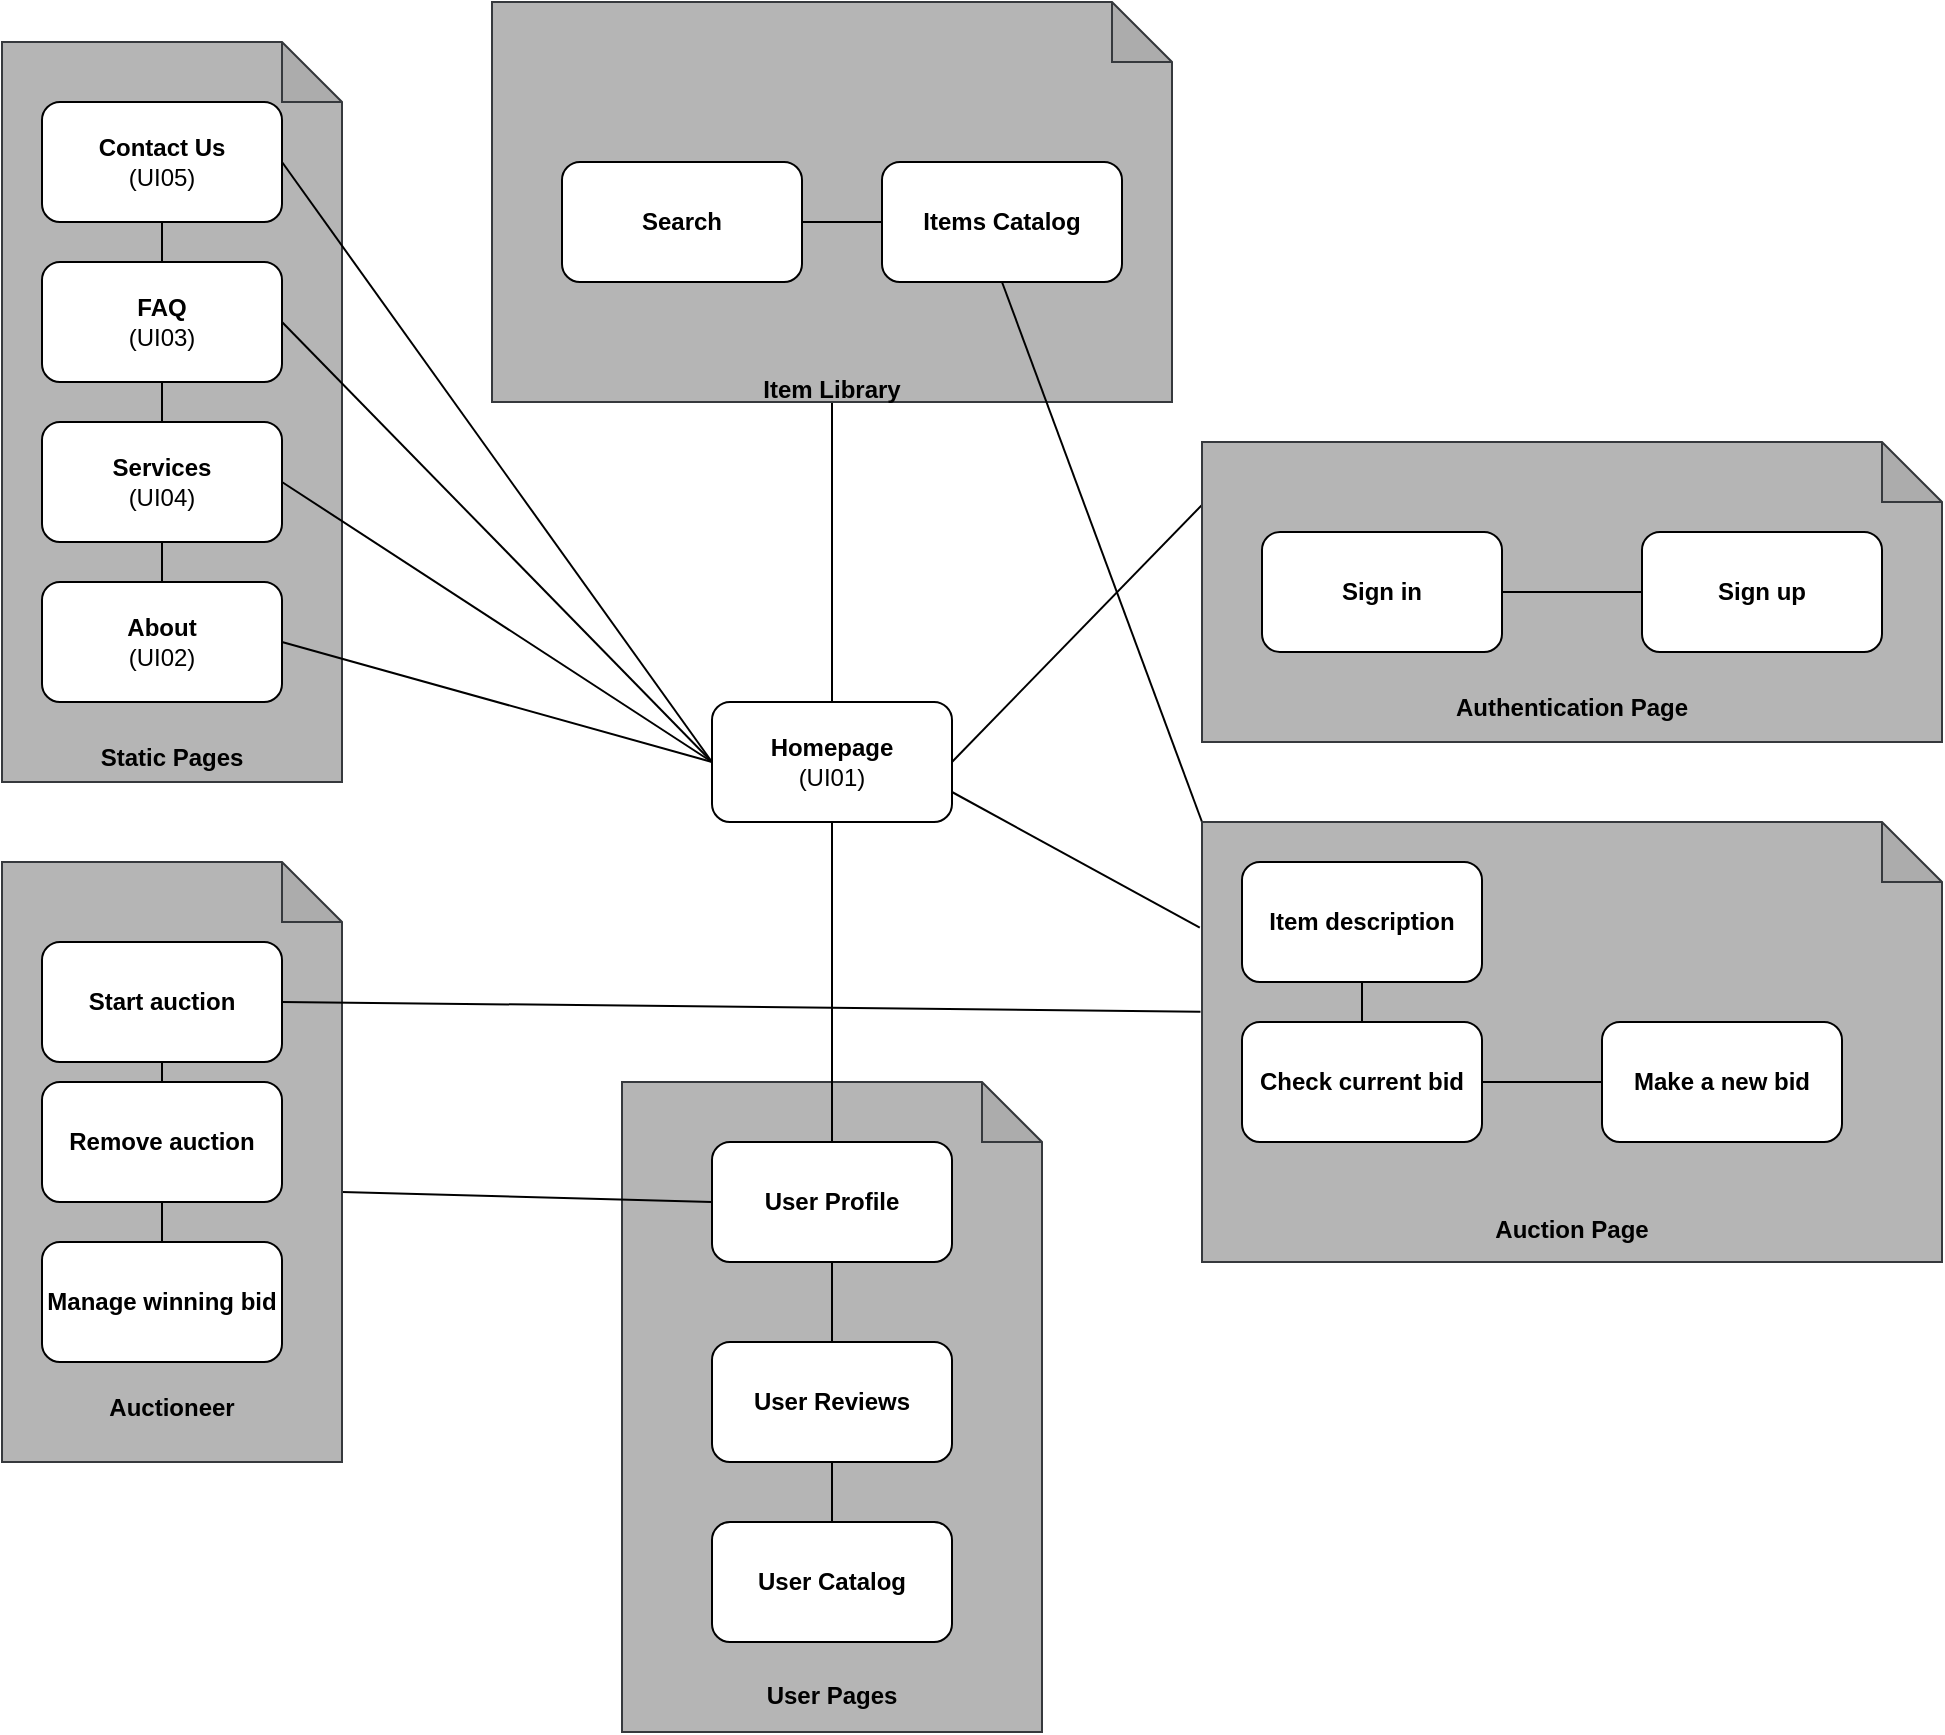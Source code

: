 <mxfile version="20.3.6" type="device"><diagram id="ZRgYnmr9VP9FSN_W7KAl" name="Página-1"><mxGraphModel dx="2074" dy="1220" grid="1" gridSize="10" guides="1" tooltips="1" connect="1" arrows="1" fold="1" page="1" pageScale="1" pageWidth="827" pageHeight="1169" background="#FFFFFF" math="0" shadow="0"><root><mxCell id="0"/><mxCell id="1" parent="0"/><mxCell id="q7mGXL15piYgE9hEnuAH-2" value="&lt;b&gt;&lt;br&gt;&lt;br&gt;&lt;br&gt;&lt;br&gt;&lt;br&gt;&lt;br&gt;&lt;br&gt;&lt;br&gt;&lt;br&gt;&lt;br&gt;&lt;br&gt;&lt;br&gt;&lt;br&gt;&lt;br&gt;&lt;br&gt;&lt;br&gt;&lt;br&gt;&lt;br&gt;&lt;br&gt;&lt;br&gt;&lt;br&gt;&lt;br&gt;&lt;br&gt;&lt;br&gt;Static Pages&lt;/b&gt;" style="shape=note;whiteSpace=wrap;html=1;backgroundOutline=1;darkOpacity=0.05;fillColor=#B5B5B5;strokeColor=#36393d;" parent="1" vertex="1"><mxGeometry x="280" y="120" width="170" height="370" as="geometry"/></mxCell><mxCell id="9r69NIFfwAgnA1kQK8Wc-1" style="edgeStyle=orthogonalEdgeStyle;rounded=0;orthogonalLoop=1;jettySize=auto;html=1;exitX=0.5;exitY=1;exitDx=0;exitDy=0;entryX=0.5;entryY=0;entryDx=0;entryDy=0;strokeColor=none;" edge="1" parent="1" source="q7mGXL15piYgE9hEnuAH-3" target="q7mGXL15piYgE9hEnuAH-4"><mxGeometry relative="1" as="geometry"/></mxCell><mxCell id="9r69NIFfwAgnA1kQK8Wc-2" style="edgeStyle=orthogonalEdgeStyle;rounded=0;orthogonalLoop=1;jettySize=auto;html=1;exitX=0.5;exitY=1;exitDx=0;exitDy=0;startArrow=none;startFill=0;endArrow=none;endFill=0;" edge="1" parent="1" source="q7mGXL15piYgE9hEnuAH-3"><mxGeometry relative="1" as="geometry"><mxPoint x="360" y="230" as="targetPoint"/></mxGeometry></mxCell><mxCell id="q7mGXL15piYgE9hEnuAH-3" value="&lt;b&gt;Contact Us&lt;/b&gt;&lt;br&gt;(UI05)" style="rounded=1;whiteSpace=wrap;html=1;fillColor=#FFFFFF;" parent="1" vertex="1"><mxGeometry x="300" y="150" width="120" height="60" as="geometry"/></mxCell><mxCell id="9r69NIFfwAgnA1kQK8Wc-9" style="edgeStyle=orthogonalEdgeStyle;rounded=0;orthogonalLoop=1;jettySize=auto;html=1;exitX=0.5;exitY=1;exitDx=0;exitDy=0;entryX=0.5;entryY=0;entryDx=0;entryDy=0;startArrow=none;startFill=0;endArrow=none;endFill=0;" edge="1" parent="1" source="q7mGXL15piYgE9hEnuAH-4" target="q7mGXL15piYgE9hEnuAH-5"><mxGeometry relative="1" as="geometry"/></mxCell><mxCell id="q7mGXL15piYgE9hEnuAH-4" value="&lt;b&gt;FAQ&lt;/b&gt;&lt;br&gt;(UI03)&lt;b&gt;&lt;br&gt;&lt;/b&gt;" style="rounded=1;whiteSpace=wrap;html=1;fillColor=#FFFFFF;" parent="1" vertex="1"><mxGeometry x="300" y="230" width="120" height="60" as="geometry"/></mxCell><mxCell id="9r69NIFfwAgnA1kQK8Wc-10" style="edgeStyle=orthogonalEdgeStyle;rounded=0;orthogonalLoop=1;jettySize=auto;html=1;exitX=0.5;exitY=1;exitDx=0;exitDy=0;entryX=0.5;entryY=0;entryDx=0;entryDy=0;startArrow=none;startFill=0;endArrow=none;endFill=0;" edge="1" parent="1" source="q7mGXL15piYgE9hEnuAH-5" target="q7mGXL15piYgE9hEnuAH-8"><mxGeometry relative="1" as="geometry"/></mxCell><mxCell id="q7mGXL15piYgE9hEnuAH-5" value="&lt;b&gt;Services&lt;/b&gt;&lt;br&gt;(UI04)" style="rounded=1;whiteSpace=wrap;html=1;fillColor=#FFFFFF;" parent="1" vertex="1"><mxGeometry x="300" y="310" width="120" height="60" as="geometry"/></mxCell><mxCell id="9r69NIFfwAgnA1kQK8Wc-29" style="edgeStyle=none;shape=connector;rounded=1;orthogonalLoop=1;jettySize=auto;html=1;exitX=1;exitY=0.5;exitDx=0;exitDy=0;entryX=0.003;entryY=0.202;entryDx=0;entryDy=0;entryPerimeter=0;labelBackgroundColor=default;strokeColor=default;fontFamily=Helvetica;fontSize=11;fontColor=default;endArrow=none;" edge="1" parent="1" source="q7mGXL15piYgE9hEnuAH-9" target="prJ1Wm2XujBDD7hGqYXC-29"><mxGeometry relative="1" as="geometry"/></mxCell><mxCell id="9r69NIFfwAgnA1kQK8Wc-33" style="edgeStyle=none;shape=connector;rounded=1;orthogonalLoop=1;jettySize=auto;html=1;exitX=1;exitY=0.75;exitDx=0;exitDy=0;entryX=-0.003;entryY=0.24;entryDx=0;entryDy=0;entryPerimeter=0;labelBackgroundColor=default;strokeColor=default;fontFamily=Helvetica;fontSize=11;fontColor=default;endArrow=none;" edge="1" parent="1" source="q7mGXL15piYgE9hEnuAH-9" target="prJ1Wm2XujBDD7hGqYXC-23"><mxGeometry relative="1" as="geometry"/></mxCell><mxCell id="9r69NIFfwAgnA1kQK8Wc-38" style="edgeStyle=none;shape=connector;rounded=1;orthogonalLoop=1;jettySize=auto;html=1;exitX=0;exitY=0.5;exitDx=0;exitDy=0;entryX=1;entryY=0.5;entryDx=0;entryDy=0;labelBackgroundColor=default;strokeColor=default;fontFamily=Helvetica;fontSize=11;fontColor=default;endArrow=none;" edge="1" parent="1" source="q7mGXL15piYgE9hEnuAH-9" target="q7mGXL15piYgE9hEnuAH-3"><mxGeometry relative="1" as="geometry"/></mxCell><mxCell id="9r69NIFfwAgnA1kQK8Wc-39" style="edgeStyle=none;shape=connector;rounded=1;orthogonalLoop=1;jettySize=auto;html=1;exitX=0;exitY=0.5;exitDx=0;exitDy=0;entryX=1;entryY=0.5;entryDx=0;entryDy=0;labelBackgroundColor=default;strokeColor=default;fontFamily=Helvetica;fontSize=11;fontColor=default;endArrow=none;" edge="1" parent="1" source="q7mGXL15piYgE9hEnuAH-9" target="q7mGXL15piYgE9hEnuAH-4"><mxGeometry relative="1" as="geometry"/></mxCell><mxCell id="9r69NIFfwAgnA1kQK8Wc-40" style="edgeStyle=none;shape=connector;rounded=1;orthogonalLoop=1;jettySize=auto;html=1;exitX=0;exitY=0.5;exitDx=0;exitDy=0;entryX=1;entryY=0.5;entryDx=0;entryDy=0;labelBackgroundColor=default;strokeColor=default;fontFamily=Helvetica;fontSize=11;fontColor=default;endArrow=none;" edge="1" parent="1" source="q7mGXL15piYgE9hEnuAH-9" target="q7mGXL15piYgE9hEnuAH-5"><mxGeometry relative="1" as="geometry"/></mxCell><mxCell id="9r69NIFfwAgnA1kQK8Wc-41" style="edgeStyle=none;shape=connector;rounded=1;orthogonalLoop=1;jettySize=auto;html=1;exitX=0;exitY=0.5;exitDx=0;exitDy=0;entryX=1;entryY=0.5;entryDx=0;entryDy=0;labelBackgroundColor=default;strokeColor=default;fontFamily=Helvetica;fontSize=11;fontColor=default;endArrow=none;" edge="1" parent="1" source="q7mGXL15piYgE9hEnuAH-9" target="q7mGXL15piYgE9hEnuAH-8"><mxGeometry relative="1" as="geometry"/></mxCell><mxCell id="q7mGXL15piYgE9hEnuAH-9" value="&lt;b&gt;Homepage&lt;/b&gt;&lt;br&gt;(UI01)" style="rounded=1;whiteSpace=wrap;html=1;fillColor=#FFFFFF;" parent="1" vertex="1"><mxGeometry x="635" y="450" width="120" height="60" as="geometry"/></mxCell><mxCell id="q7mGXL15piYgE9hEnuAH-10" value="&lt;b&gt;&lt;br&gt;&lt;br&gt;&lt;br&gt;&lt;br&gt;&lt;br&gt;&lt;br&gt;&lt;br&gt;&lt;br&gt;&lt;br&gt;&lt;br&gt;&lt;br&gt;&lt;br&gt;&lt;br&gt;&lt;br&gt;&lt;br&gt;&lt;br&gt;&lt;br&gt;&lt;br&gt;&lt;br&gt;&lt;br&gt;User Pages&lt;br&gt;&lt;/b&gt;" style="shape=note;whiteSpace=wrap;html=1;backgroundOutline=1;darkOpacity=0.05;fillColor=#B5B5B5;strokeColor=#36393d;" parent="1" vertex="1"><mxGeometry x="590" y="640" width="210" height="325" as="geometry"/></mxCell><mxCell id="9r69NIFfwAgnA1kQK8Wc-25" style="edgeStyle=none;shape=connector;rounded=1;orthogonalLoop=1;jettySize=auto;html=1;exitX=0.5;exitY=1;exitDx=0;exitDy=0;exitPerimeter=0;entryX=0.5;entryY=0;entryDx=0;entryDy=0;labelBackgroundColor=default;strokeColor=default;fontFamily=Helvetica;fontSize=11;fontColor=default;endArrow=none;" edge="1" parent="1" source="q7mGXL15piYgE9hEnuAH-56" target="q7mGXL15piYgE9hEnuAH-9"><mxGeometry relative="1" as="geometry"/></mxCell><mxCell id="q7mGXL15piYgE9hEnuAH-56" value="&lt;b&gt;&lt;br&gt;&lt;br&gt;&lt;br&gt;&lt;br&gt;&lt;br&gt;&lt;br&gt;&lt;br&gt;&lt;br&gt;&lt;br&gt;&lt;br&gt;&lt;br&gt;&lt;br&gt;&lt;br&gt;Item Library&lt;br&gt;&lt;/b&gt;" style="shape=note;whiteSpace=wrap;html=1;backgroundOutline=1;darkOpacity=0.05;fillColor=#B5B5B5;strokeColor=#36393d;" parent="1" vertex="1"><mxGeometry x="525" y="100" width="340" height="200" as="geometry"/></mxCell><mxCell id="9r69NIFfwAgnA1kQK8Wc-46" style="edgeStyle=none;shape=connector;rounded=1;orthogonalLoop=1;jettySize=auto;html=1;exitX=0.5;exitY=1;exitDx=0;exitDy=0;entryX=0;entryY=0;entryDx=0;entryDy=0;entryPerimeter=0;labelBackgroundColor=default;strokeColor=default;fontFamily=Helvetica;fontSize=11;fontColor=default;endArrow=none;" edge="1" parent="1" source="q7mGXL15piYgE9hEnuAH-57" target="prJ1Wm2XujBDD7hGqYXC-23"><mxGeometry relative="1" as="geometry"/></mxCell><mxCell id="q7mGXL15piYgE9hEnuAH-57" value="&lt;b&gt;Items Catalog&lt;/b&gt;" style="rounded=1;whiteSpace=wrap;html=1;fillColor=#FFFFFF;" parent="1" vertex="1"><mxGeometry x="720" y="180" width="120" height="60" as="geometry"/></mxCell><mxCell id="9r69NIFfwAgnA1kQK8Wc-11" style="edgeStyle=orthogonalEdgeStyle;rounded=0;orthogonalLoop=1;jettySize=auto;html=1;exitX=1;exitY=0.5;exitDx=0;exitDy=0;entryX=0;entryY=0.5;entryDx=0;entryDy=0;startArrow=none;startFill=0;endArrow=none;endFill=0;" edge="1" parent="1" source="q7mGXL15piYgE9hEnuAH-59" target="q7mGXL15piYgE9hEnuAH-57"><mxGeometry relative="1" as="geometry"/></mxCell><mxCell id="q7mGXL15piYgE9hEnuAH-59" value="&lt;b&gt;Search&lt;/b&gt;" style="rounded=1;whiteSpace=wrap;html=1;fillColor=#FFFFFF;" parent="1" vertex="1"><mxGeometry x="560" y="180" width="120" height="60" as="geometry"/></mxCell><mxCell id="q7mGXL15piYgE9hEnuAH-61" value="&lt;b&gt;User Profile&lt;/b&gt;" style="rounded=1;whiteSpace=wrap;html=1;fillColor=#FFFFFF;" parent="1" vertex="1"><mxGeometry x="635" y="670" width="120" height="60" as="geometry"/></mxCell><mxCell id="q7mGXL15piYgE9hEnuAH-62" value="&lt;b&gt;User Reviews&lt;/b&gt;" style="rounded=1;whiteSpace=wrap;html=1;fillColor=#FFFFFF;" parent="1" vertex="1"><mxGeometry x="635" y="770" width="120" height="60" as="geometry"/></mxCell><mxCell id="q7mGXL15piYgE9hEnuAH-63" value="&lt;b&gt;User Catalog&lt;/b&gt;" style="rounded=1;whiteSpace=wrap;html=1;fillColor=#FFFFFF;" parent="1" vertex="1"><mxGeometry x="635" y="860" width="120" height="60" as="geometry"/></mxCell><mxCell id="q7mGXL15piYgE9hEnuAH-75" value="" style="endArrow=none;html=1;rounded=1;strokeColor=default;exitX=0.5;exitY=0;exitDx=0;exitDy=0;entryX=0.5;entryY=1;entryDx=0;entryDy=0;" parent="1" source="q7mGXL15piYgE9hEnuAH-62" target="q7mGXL15piYgE9hEnuAH-61" edge="1"><mxGeometry width="50" height="50" relative="1" as="geometry"><mxPoint x="455" y="450" as="sourcePoint"/><mxPoint x="390" y="310" as="targetPoint"/></mxGeometry></mxCell><mxCell id="q7mGXL15piYgE9hEnuAH-76" value="" style="endArrow=none;html=1;rounded=1;strokeColor=default;exitX=0.5;exitY=0;exitDx=0;exitDy=0;entryX=0.5;entryY=1;entryDx=0;entryDy=0;" parent="1" source="q7mGXL15piYgE9hEnuAH-63" target="q7mGXL15piYgE9hEnuAH-62" edge="1"><mxGeometry width="50" height="50" relative="1" as="geometry"><mxPoint x="455" y="547.5" as="sourcePoint"/><mxPoint x="455" y="510" as="targetPoint"/></mxGeometry></mxCell><mxCell id="9r69NIFfwAgnA1kQK8Wc-45" style="edgeStyle=none;shape=connector;rounded=1;orthogonalLoop=1;jettySize=auto;html=1;exitX=0;exitY=0;exitDx=170;exitDy=165;exitPerimeter=0;entryX=0;entryY=0.5;entryDx=0;entryDy=0;labelBackgroundColor=default;strokeColor=default;fontFamily=Helvetica;fontSize=11;fontColor=default;endArrow=none;" edge="1" parent="1" source="prJ1Wm2XujBDD7hGqYXC-7" target="q7mGXL15piYgE9hEnuAH-61"><mxGeometry relative="1" as="geometry"/></mxCell><mxCell id="prJ1Wm2XujBDD7hGqYXC-7" value="&lt;b&gt;&lt;br&gt;&lt;br&gt;&lt;br&gt;&lt;br&gt;&lt;br&gt;&lt;br&gt;&lt;br&gt;&lt;br&gt;&lt;br&gt;&lt;br&gt;&lt;br&gt;&lt;br&gt;&lt;br&gt;&lt;br&gt;&lt;br&gt;&lt;br&gt;&lt;br&gt;Auctioneer&lt;br&gt;&lt;/b&gt;" style="shape=note;whiteSpace=wrap;html=1;backgroundOutline=1;darkOpacity=0.05;fillColor=#B5B5B5;strokeColor=#36393d;" parent="1" vertex="1"><mxGeometry x="280" y="530" width="170" height="300" as="geometry"/></mxCell><mxCell id="9r69NIFfwAgnA1kQK8Wc-44" style="edgeStyle=none;shape=connector;rounded=1;orthogonalLoop=1;jettySize=auto;html=1;exitX=1;exitY=0.5;exitDx=0;exitDy=0;entryX=-0.002;entryY=0.431;entryDx=0;entryDy=0;entryPerimeter=0;labelBackgroundColor=default;strokeColor=default;fontFamily=Helvetica;fontSize=11;fontColor=default;endArrow=none;" edge="1" parent="1" source="prJ1Wm2XujBDD7hGqYXC-8" target="prJ1Wm2XujBDD7hGqYXC-23"><mxGeometry relative="1" as="geometry"/></mxCell><mxCell id="prJ1Wm2XujBDD7hGqYXC-8" value="&lt;b&gt;Start auction&lt;/b&gt;" style="rounded=1;whiteSpace=wrap;html=1;fillColor=#FFFFFF;" parent="1" vertex="1"><mxGeometry x="300" y="570" width="120" height="60" as="geometry"/></mxCell><mxCell id="prJ1Wm2XujBDD7hGqYXC-9" value="&lt;b&gt;Remove auction&lt;/b&gt;" style="rounded=1;whiteSpace=wrap;html=1;fillColor=#FFFFFF;" parent="1" vertex="1"><mxGeometry x="300" y="640" width="120" height="60" as="geometry"/></mxCell><mxCell id="prJ1Wm2XujBDD7hGqYXC-10" value="&lt;b&gt;Manage winning bid&lt;/b&gt;" style="rounded=1;whiteSpace=wrap;html=1;fillColor=#FFFFFF;" parent="1" vertex="1"><mxGeometry x="300" y="720" width="120" height="60" as="geometry"/></mxCell><mxCell id="prJ1Wm2XujBDD7hGqYXC-13" value="" style="endArrow=none;html=1;rounded=1;strokeColor=default;exitX=0.5;exitY=1;exitDx=0;exitDy=0;entryX=0.5;entryY=0;entryDx=0;entryDy=0;" parent="1" source="prJ1Wm2XujBDD7hGqYXC-8" target="prJ1Wm2XujBDD7hGqYXC-9" edge="1"><mxGeometry width="50" height="50" relative="1" as="geometry"><mxPoint x="200" y="560" as="sourcePoint"/><mxPoint x="350" y="577.5" as="targetPoint"/></mxGeometry></mxCell><mxCell id="prJ1Wm2XujBDD7hGqYXC-14" value="" style="endArrow=none;html=1;rounded=1;strokeColor=default;exitX=0.5;exitY=1;exitDx=0;exitDy=0;entryX=0.5;entryY=0;entryDx=0;entryDy=0;" parent="1" source="prJ1Wm2XujBDD7hGqYXC-9" target="prJ1Wm2XujBDD7hGqYXC-10" edge="1"><mxGeometry width="50" height="50" relative="1" as="geometry"><mxPoint x="210" y="570" as="sourcePoint"/><mxPoint x="360" y="587.5" as="targetPoint"/></mxGeometry></mxCell><mxCell id="prJ1Wm2XujBDD7hGqYXC-23" value="&lt;b&gt;&lt;br&gt;&lt;br&gt;&lt;br&gt;&lt;br&gt;&lt;br&gt;&lt;br&gt;&lt;br&gt;&lt;br&gt;&lt;br&gt;&lt;br&gt;&lt;br&gt;&lt;br&gt;&lt;br&gt;Auction Page&lt;br&gt;&lt;/b&gt;" style="shape=note;whiteSpace=wrap;html=1;backgroundOutline=1;darkOpacity=0.05;fillColor=#B5B5B5;strokeColor=#36393d;" parent="1" vertex="1"><mxGeometry x="880" y="510" width="370" height="220" as="geometry"/></mxCell><mxCell id="prJ1Wm2XujBDD7hGqYXC-24" value="&lt;b&gt;Check current bid&lt;/b&gt;" style="rounded=1;whiteSpace=wrap;html=1;fillColor=#FFFFFF;" parent="1" vertex="1"><mxGeometry x="900" y="610" width="120" height="60" as="geometry"/></mxCell><mxCell id="prJ1Wm2XujBDD7hGqYXC-25" value="&lt;b&gt;Make a new bid&lt;/b&gt;" style="rounded=1;whiteSpace=wrap;html=1;fillColor=#FFFFFF;" parent="1" vertex="1"><mxGeometry x="1080" y="610" width="120" height="60" as="geometry"/></mxCell><mxCell id="prJ1Wm2XujBDD7hGqYXC-26" value="" style="endArrow=none;html=1;rounded=1;strokeColor=default;exitX=1;exitY=0.5;exitDx=0;exitDy=0;entryX=0;entryY=0.5;entryDx=0;entryDy=0;" parent="1" source="prJ1Wm2XujBDD7hGqYXC-24" target="prJ1Wm2XujBDD7hGqYXC-25" edge="1"><mxGeometry width="50" height="50" relative="1" as="geometry"><mxPoint x="525" y="877.5" as="sourcePoint"/><mxPoint x="655" y="747.5" as="targetPoint"/></mxGeometry></mxCell><mxCell id="prJ1Wm2XujBDD7hGqYXC-27" value="&lt;b&gt;Item description&lt;/b&gt;" style="rounded=1;whiteSpace=wrap;html=1;fillColor=#FFFFFF;" parent="1" vertex="1"><mxGeometry x="900" y="530" width="120" height="60" as="geometry"/></mxCell><mxCell id="prJ1Wm2XujBDD7hGqYXC-28" value="" style="endArrow=none;html=1;rounded=1;strokeColor=default;exitX=0.5;exitY=0;exitDx=0;exitDy=0;entryX=0.5;entryY=1;entryDx=0;entryDy=0;" parent="1" source="prJ1Wm2XujBDD7hGqYXC-24" target="prJ1Wm2XujBDD7hGqYXC-27" edge="1"><mxGeometry width="50" height="50" relative="1" as="geometry"><mxPoint x="490" y="1077.5" as="sourcePoint"/><mxPoint x="655" y="697.5" as="targetPoint"/></mxGeometry></mxCell><mxCell id="prJ1Wm2XujBDD7hGqYXC-29" value="&lt;b&gt;&lt;br&gt;&lt;br&gt;&lt;br&gt;&lt;br&gt;&lt;br&gt;&lt;br&gt;&lt;br&gt;&lt;br&gt;Authentication Page&lt;br&gt;&lt;/b&gt;" style="shape=note;whiteSpace=wrap;html=1;backgroundOutline=1;darkOpacity=0.05;fillColor=#B5B5B5;strokeColor=#36393d;" parent="1" vertex="1"><mxGeometry x="880" y="320" width="370" height="150" as="geometry"/></mxCell><mxCell id="prJ1Wm2XujBDD7hGqYXC-30" value="&lt;b&gt;Sign in&lt;/b&gt;" style="rounded=1;whiteSpace=wrap;html=1;fillColor=#FFFFFF;" parent="1" vertex="1"><mxGeometry x="910" y="365" width="120" height="60" as="geometry"/></mxCell><mxCell id="prJ1Wm2XujBDD7hGqYXC-31" value="&lt;b&gt;Sign up&lt;/b&gt;" style="rounded=1;whiteSpace=wrap;html=1;fillColor=#FFFFFF;" parent="1" vertex="1"><mxGeometry x="1100" y="365" width="120" height="60" as="geometry"/></mxCell><mxCell id="prJ1Wm2XujBDD7hGqYXC-32" value="" style="endArrow=none;html=1;rounded=1;strokeColor=default;exitX=0;exitY=0.5;exitDx=0;exitDy=0;entryX=1;entryY=0.5;entryDx=0;entryDy=0;" parent="1" source="prJ1Wm2XujBDD7hGqYXC-31" target="prJ1Wm2XujBDD7hGqYXC-30" edge="1"><mxGeometry width="50" height="50" relative="1" as="geometry"><mxPoint x="1000" y="500" as="sourcePoint"/><mxPoint x="700" y="70" as="targetPoint"/></mxGeometry></mxCell><mxCell id="q7mGXL15piYgE9hEnuAH-8" value="&lt;b&gt;About&lt;/b&gt;&lt;br&gt;(UI02)" style="rounded=1;whiteSpace=wrap;html=1;fillColor=#FFFFFF;" parent="1" vertex="1"><mxGeometry x="300" y="390" width="120" height="60" as="geometry"/></mxCell><mxCell id="9r69NIFfwAgnA1kQK8Wc-18" style="edgeStyle=elbowEdgeStyle;rounded=0;orthogonalLoop=1;jettySize=auto;html=1;exitX=0.5;exitY=1;exitDx=0;exitDy=0;startArrow=none;startFill=0;endArrow=none;endFill=0;" edge="1" parent="1" source="q7mGXL15piYgE9hEnuAH-9" target="q7mGXL15piYgE9hEnuAH-61"><mxGeometry relative="1" as="geometry"/></mxCell></root></mxGraphModel></diagram></mxfile>